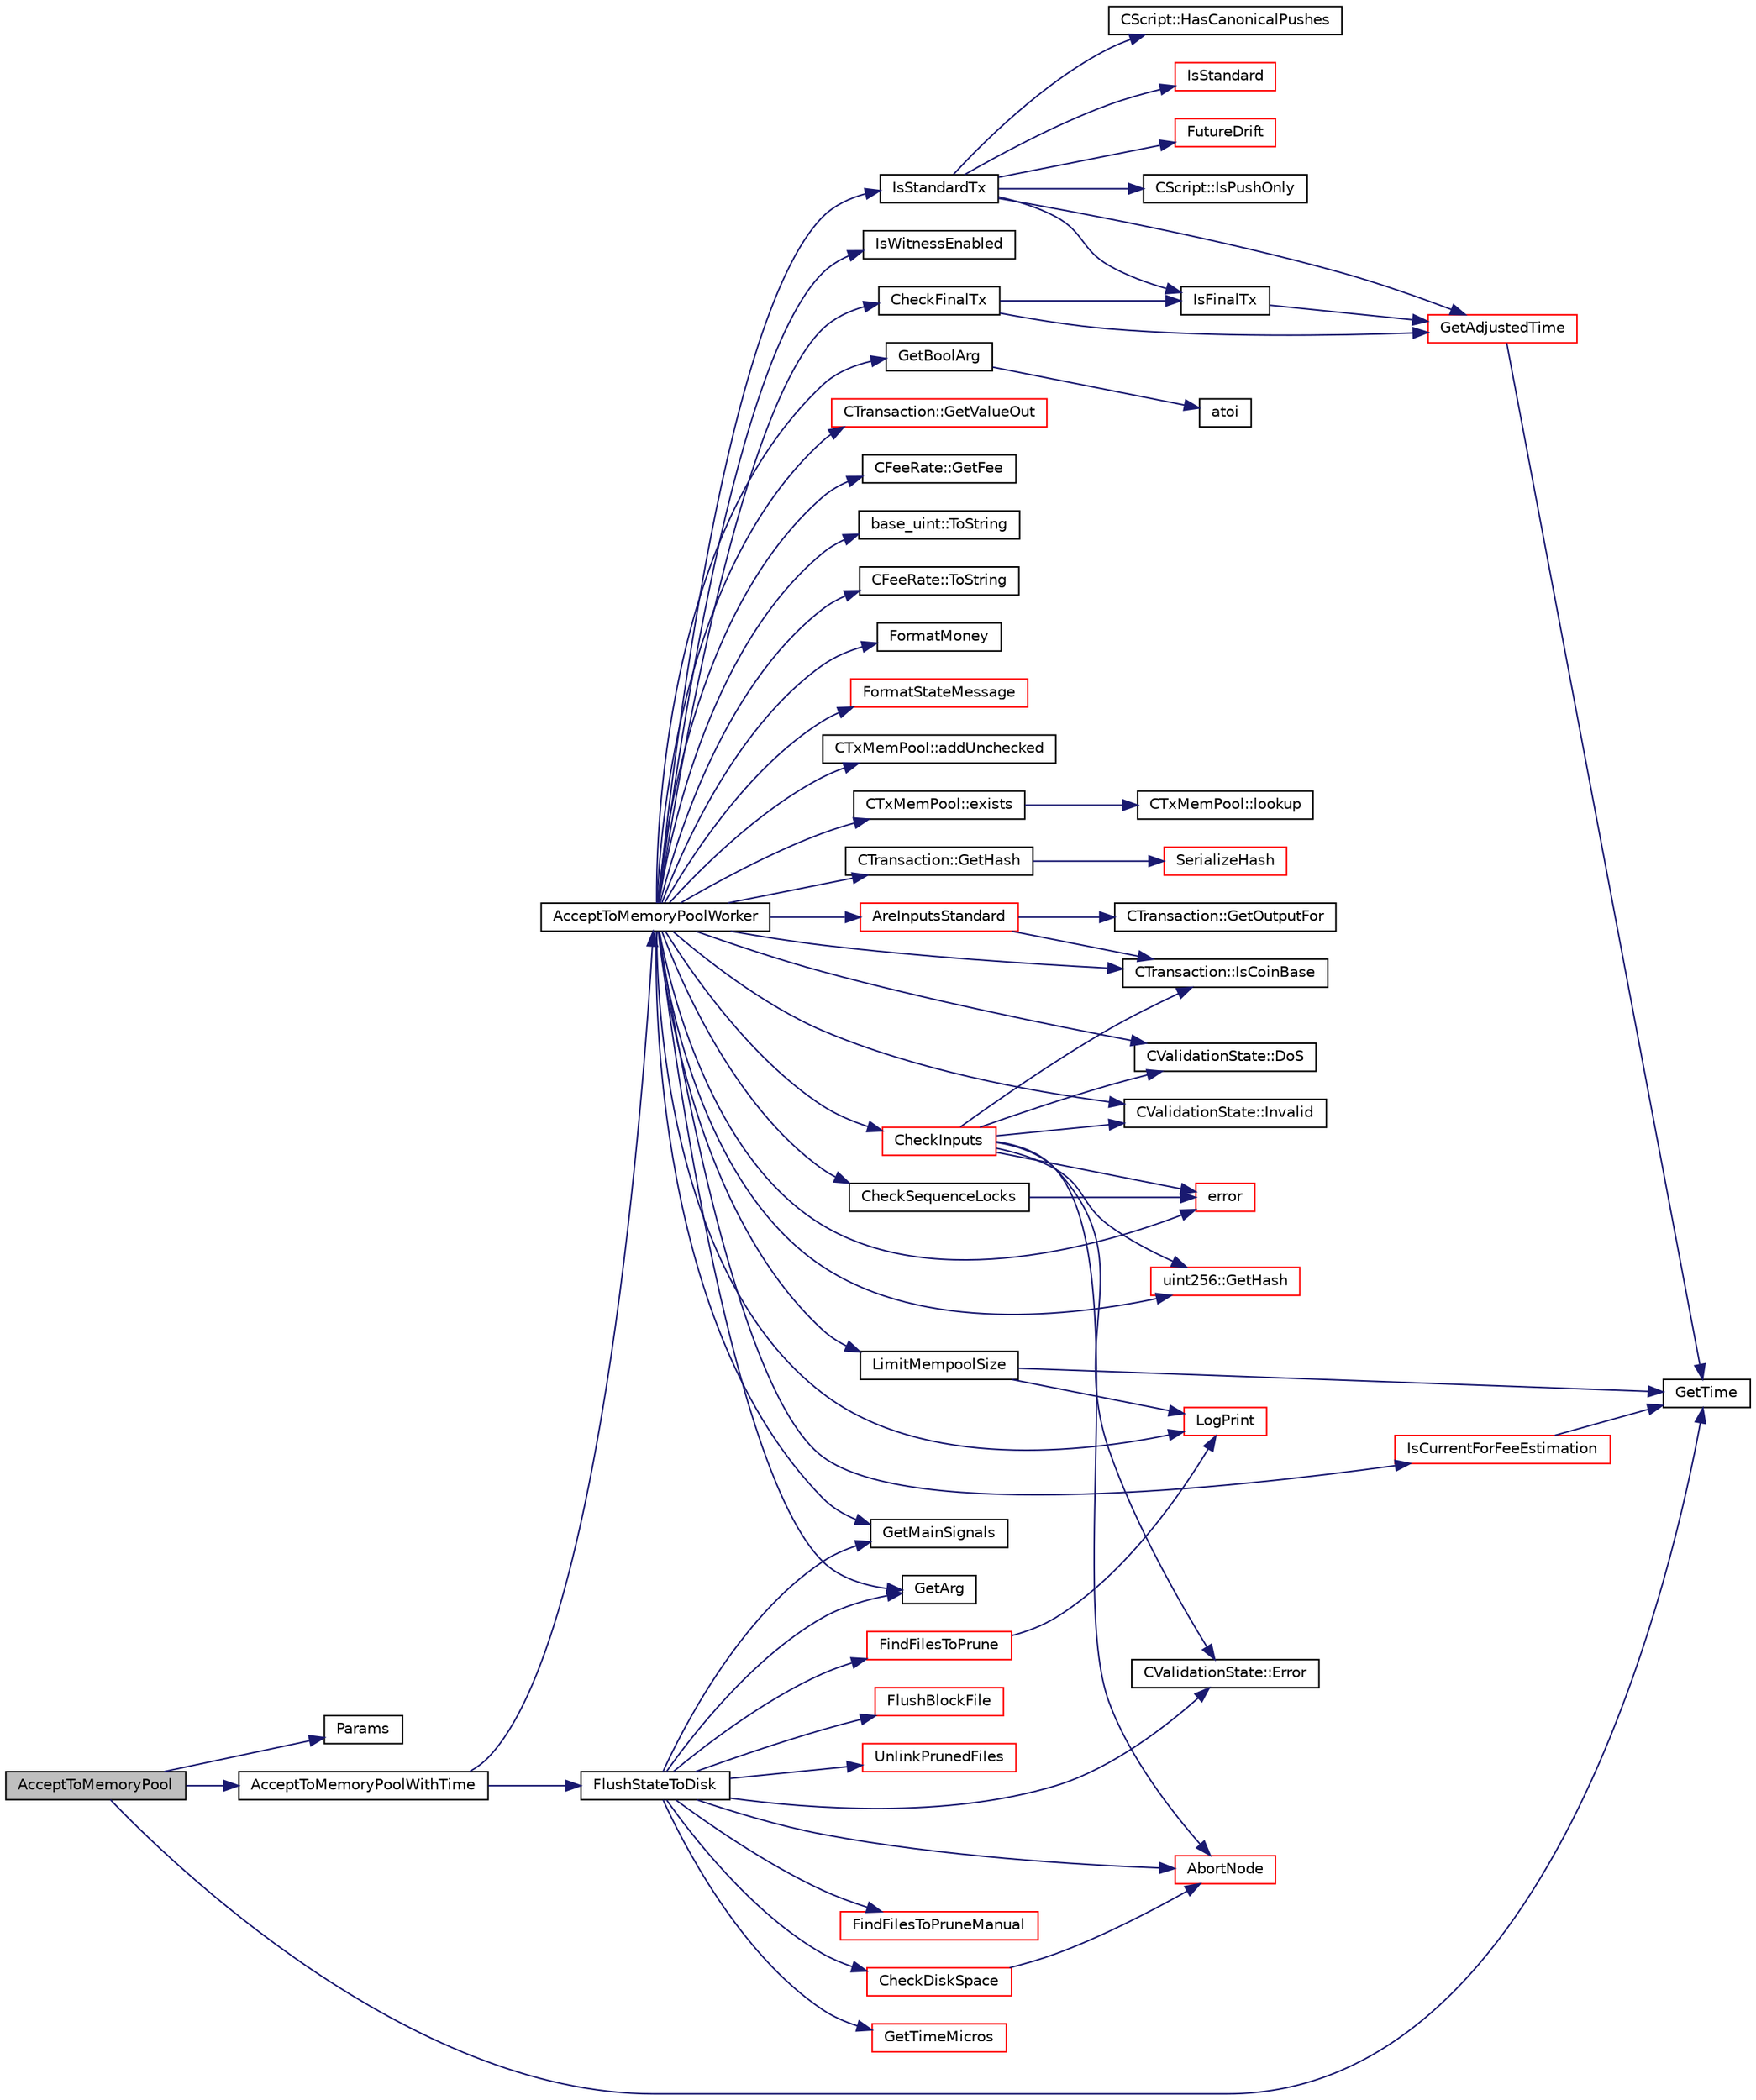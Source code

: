 digraph "AcceptToMemoryPool"
{
  edge [fontname="Helvetica",fontsize="10",labelfontname="Helvetica",labelfontsize="10"];
  node [fontname="Helvetica",fontsize="10",shape=record];
  rankdir="LR";
  Node0 [label="AcceptToMemoryPool",height=0.2,width=0.4,color="black", fillcolor="grey75", style="filled", fontcolor="black"];
  Node0 -> Node1 [color="midnightblue",fontsize="10",style="solid",fontname="Helvetica"];
  Node1 [label="Params",height=0.2,width=0.4,color="black", fillcolor="white", style="filled",URL="$df/dbf/chainparams_8cpp.html#ace5c5b706d71a324a417dd2db394fd4a",tooltip="Return the currently selected parameters. "];
  Node0 -> Node2 [color="midnightblue",fontsize="10",style="solid",fontname="Helvetica"];
  Node2 [label="AcceptToMemoryPoolWithTime",height=0.2,width=0.4,color="black", fillcolor="white", style="filled",URL="$dd/d7d/validation_8cpp.html#a7e5d2eb678cdda338b2dc803a2d4999f",tooltip="(try to) add transaction to memory pool with a specified acceptance time "];
  Node2 -> Node3 [color="midnightblue",fontsize="10",style="solid",fontname="Helvetica"];
  Node3 [label="AcceptToMemoryPoolWorker",height=0.2,width=0.4,color="black", fillcolor="white", style="filled",URL="$dd/d7d/validation_8cpp.html#a274b0623037c72315662a07ecf760176"];
  Node3 -> Node4 [color="midnightblue",fontsize="10",style="solid",fontname="Helvetica"];
  Node4 [label="CTransaction::GetHash",height=0.2,width=0.4,color="black", fillcolor="white", style="filled",URL="$df/d43/class_c_transaction.html#a0b46d80e82ca324e82c2ce3fc1492bfa"];
  Node4 -> Node5 [color="midnightblue",fontsize="10",style="solid",fontname="Helvetica"];
  Node5 [label="SerializeHash",height=0.2,width=0.4,color="red", fillcolor="white", style="filled",URL="$db/dfb/hash_8h.html#a6de694e43f17c62025c6883965b65e63"];
  Node3 -> Node7 [color="midnightblue",fontsize="10",style="solid",fontname="Helvetica"];
  Node7 [label="CTransaction::IsCoinBase",height=0.2,width=0.4,color="black", fillcolor="white", style="filled",URL="$df/d43/class_c_transaction.html#a96256e8ac1bf79ad9c057e48c41132dd"];
  Node3 -> Node8 [color="midnightblue",fontsize="10",style="solid",fontname="Helvetica"];
  Node8 [label="CValidationState::DoS",height=0.2,width=0.4,color="black", fillcolor="white", style="filled",URL="$d5/df6/class_c_validation_state.html#a3c6786d00da8d1c5df25b4c3876409e8"];
  Node3 -> Node9 [color="midnightblue",fontsize="10",style="solid",fontname="Helvetica"];
  Node9 [label="IsWitnessEnabled",height=0.2,width=0.4,color="black", fillcolor="white", style="filled",URL="$dd/d7d/validation_8cpp.html#acb0226867d001d0edd267f2e4842bace",tooltip="Check whether witness commitments are required for block. "];
  Node3 -> Node10 [color="midnightblue",fontsize="10",style="solid",fontname="Helvetica"];
  Node10 [label="GetBoolArg",height=0.2,width=0.4,color="black", fillcolor="white", style="filled",URL="$df/d2d/util_8cpp.html#a64d956f1dda7f9a80ab5d594532b906d",tooltip="Return boolean argument or default value. "];
  Node10 -> Node11 [color="midnightblue",fontsize="10",style="solid",fontname="Helvetica"];
  Node11 [label="atoi",height=0.2,width=0.4,color="black", fillcolor="white", style="filled",URL="$d8/d3c/util_8h.html#aa5ce96ec36f4413f820cec9c1831c070"];
  Node3 -> Node12 [color="midnightblue",fontsize="10",style="solid",fontname="Helvetica"];
  Node12 [label="IsStandardTx",height=0.2,width=0.4,color="black", fillcolor="white", style="filled",URL="$df/d0a/main_8cpp.html#acd163a09d0e4384ebe85dead57730dd7"];
  Node12 -> Node13 [color="midnightblue",fontsize="10",style="solid",fontname="Helvetica"];
  Node13 [label="IsFinalTx",height=0.2,width=0.4,color="black", fillcolor="white", style="filled",URL="$df/d0a/main_8cpp.html#adc332cd7ac94e639bb4239618341be19"];
  Node13 -> Node14 [color="midnightblue",fontsize="10",style="solid",fontname="Helvetica"];
  Node14 [label="GetAdjustedTime",height=0.2,width=0.4,color="red", fillcolor="white", style="filled",URL="$df/d2d/util_8cpp.html#a09f81b9c7650f898cf3cf305b87547e6"];
  Node14 -> Node15 [color="midnightblue",fontsize="10",style="solid",fontname="Helvetica"];
  Node15 [label="GetTime",height=0.2,width=0.4,color="black", fillcolor="white", style="filled",URL="$df/d2d/util_8cpp.html#a46fac5fba8ba905b5f9acb364f5d8c6f"];
  Node12 -> Node17 [color="midnightblue",fontsize="10",style="solid",fontname="Helvetica"];
  Node17 [label="FutureDrift",height=0.2,width=0.4,color="red", fillcolor="white", style="filled",URL="$d4/dbf/main_8h.html#a3ccc18be451c0cbde74b3074e71f9c66"];
  Node12 -> Node14 [color="midnightblue",fontsize="10",style="solid",fontname="Helvetica"];
  Node12 -> Node24 [color="midnightblue",fontsize="10",style="solid",fontname="Helvetica"];
  Node24 [label="CScript::IsPushOnly",height=0.2,width=0.4,color="black", fillcolor="white", style="filled",URL="$d9/d4b/class_c_script.html#a804771eeafb1039672515eabbc823274"];
  Node12 -> Node25 [color="midnightblue",fontsize="10",style="solid",fontname="Helvetica"];
  Node25 [label="CScript::HasCanonicalPushes",height=0.2,width=0.4,color="black", fillcolor="white", style="filled",URL="$d9/d4b/class_c_script.html#ade3c28813e7c242c73a5d59731d589c5"];
  Node12 -> Node26 [color="midnightblue",fontsize="10",style="solid",fontname="Helvetica"];
  Node26 [label="IsStandard",height=0.2,width=0.4,color="red", fillcolor="white", style="filled",URL="$dd/d0f/script_8cpp.html#abb2b48ecfd43dcb01e25d9d4c333a340"];
  Node3 -> Node32 [color="midnightblue",fontsize="10",style="solid",fontname="Helvetica"];
  Node32 [label="CheckFinalTx",height=0.2,width=0.4,color="black", fillcolor="white", style="filled",URL="$dd/d7d/validation_8cpp.html#a7e254ea66e047c3d3ed0bedc5997fc4f",tooltip="Transaction validation functions. "];
  Node32 -> Node14 [color="midnightblue",fontsize="10",style="solid",fontname="Helvetica"];
  Node32 -> Node13 [color="midnightblue",fontsize="10",style="solid",fontname="Helvetica"];
  Node3 -> Node33 [color="midnightblue",fontsize="10",style="solid",fontname="Helvetica"];
  Node33 [label="CTxMemPool::exists",height=0.2,width=0.4,color="black", fillcolor="white", style="filled",URL="$db/d98/class_c_tx_mem_pool.html#a8b7a13b5289ab839d4460f41a7da9789"];
  Node33 -> Node34 [color="midnightblue",fontsize="10",style="solid",fontname="Helvetica"];
  Node34 [label="CTxMemPool::lookup",height=0.2,width=0.4,color="black", fillcolor="white", style="filled",URL="$db/d98/class_c_tx_mem_pool.html#ad6d9966cdeb4b6586f7186e709b4e77e"];
  Node3 -> Node35 [color="midnightblue",fontsize="10",style="solid",fontname="Helvetica"];
  Node35 [label="CValidationState::Invalid",height=0.2,width=0.4,color="black", fillcolor="white", style="filled",URL="$d5/df6/class_c_validation_state.html#a88ff08b67f7f44bb3c7f7053bb1ee6fc"];
  Node3 -> Node36 [color="midnightblue",fontsize="10",style="solid",fontname="Helvetica"];
  Node36 [label="CheckSequenceLocks",height=0.2,width=0.4,color="black", fillcolor="white", style="filled",URL="$dd/d7d/validation_8cpp.html#ad6a438d8b190d5742cc471452da5d709",tooltip="Check if transaction will be BIP 68 final in the next block to be created. "];
  Node36 -> Node37 [color="midnightblue",fontsize="10",style="solid",fontname="Helvetica"];
  Node37 [label="error",height=0.2,width=0.4,color="red", fillcolor="white", style="filled",URL="$d8/d3c/util_8h.html#af8985880cf4ef26df0a5aa2ffcb76662"];
  Node3 -> Node45 [color="midnightblue",fontsize="10",style="solid",fontname="Helvetica"];
  Node45 [label="AreInputsStandard",height=0.2,width=0.4,color="red", fillcolor="white", style="filled",URL="$df/d0a/main_8cpp.html#a29901e539b487e09c90ff90c7560bd9d",tooltip="Check for standard transaction types. "];
  Node45 -> Node7 [color="midnightblue",fontsize="10",style="solid",fontname="Helvetica"];
  Node45 -> Node46 [color="midnightblue",fontsize="10",style="solid",fontname="Helvetica"];
  Node46 [label="CTransaction::GetOutputFor",height=0.2,width=0.4,color="black", fillcolor="white", style="filled",URL="$df/d43/class_c_transaction.html#a6b7535cbc89183563196d24c3b1d53cd"];
  Node3 -> Node109 [color="midnightblue",fontsize="10",style="solid",fontname="Helvetica"];
  Node109 [label="CTransaction::GetValueOut",height=0.2,width=0.4,color="red", fillcolor="white", style="filled",URL="$df/d43/class_c_transaction.html#a9ce7d94c68adb37627d82669b83a7c59",tooltip="Amount of ions spent by this transaction. "];
  Node3 -> Node104 [color="midnightblue",fontsize="10",style="solid",fontname="Helvetica"];
  Node104 [label="GetArg",height=0.2,width=0.4,color="black", fillcolor="white", style="filled",URL="$df/d2d/util_8cpp.html#a24f685720bf40370e5bd2a192ad50cd8",tooltip="Return string argument or default value. "];
  Node3 -> Node111 [color="midnightblue",fontsize="10",style="solid",fontname="Helvetica"];
  Node111 [label="CFeeRate::GetFee",height=0.2,width=0.4,color="black", fillcolor="white", style="filled",URL="$d3/dd1/class_c_fee_rate.html#a1173705aceba99303d6485d1c2f3f9a8",tooltip="Return the fee in satoshis for the given size in bytes. "];
  Node3 -> Node112 [color="midnightblue",fontsize="10",style="solid",fontname="Helvetica"];
  Node112 [label="uint256::GetHash",height=0.2,width=0.4,color="red", fillcolor="white", style="filled",URL="$d2/d86/classuint256.html#a6dfa79998c7cb7def7a6c7c0a6915c58"];
  Node3 -> Node115 [color="midnightblue",fontsize="10",style="solid",fontname="Helvetica"];
  Node115 [label="base_uint::ToString",height=0.2,width=0.4,color="black", fillcolor="white", style="filled",URL="$da/df7/classbase__uint.html#acccba4d9d51a0c36261718ca0cbb293b"];
  Node3 -> Node116 [color="midnightblue",fontsize="10",style="solid",fontname="Helvetica"];
  Node116 [label="CFeeRate::ToString",height=0.2,width=0.4,color="black", fillcolor="white", style="filled",URL="$d3/dd1/class_c_fee_rate.html#a67a2711583d588edd3dfa2dba682f4ce"];
  Node3 -> Node117 [color="midnightblue",fontsize="10",style="solid",fontname="Helvetica"];
  Node117 [label="FormatMoney",height=0.2,width=0.4,color="black", fillcolor="white", style="filled",URL="$df/d2d/util_8cpp.html#a3293aaba439017a99a494cbf39fb5681"];
  Node3 -> Node118 [color="midnightblue",fontsize="10",style="solid",fontname="Helvetica"];
  Node118 [label="CheckInputs",height=0.2,width=0.4,color="red", fillcolor="white", style="filled",URL="$dd/d7d/validation_8cpp.html#a48897c72856156ef5606fc27fe1954f3",tooltip="Check whether all inputs of this transaction are valid (no double spends, scripts & sigs..."];
  Node118 -> Node7 [color="midnightblue",fontsize="10",style="solid",fontname="Helvetica"];
  Node118 -> Node35 [color="midnightblue",fontsize="10",style="solid",fontname="Helvetica"];
  Node118 -> Node8 [color="midnightblue",fontsize="10",style="solid",fontname="Helvetica"];
  Node118 -> Node37 [color="midnightblue",fontsize="10",style="solid",fontname="Helvetica"];
  Node118 -> Node112 [color="midnightblue",fontsize="10",style="solid",fontname="Helvetica"];
  Node118 -> Node178 [color="midnightblue",fontsize="10",style="solid",fontname="Helvetica"];
  Node178 [label="AbortNode",height=0.2,width=0.4,color="red", fillcolor="white", style="filled",URL="$df/d0a/main_8cpp.html#a183c4f45aed59599d1875a80d0cf58ca",tooltip="Abort with a message. "];
  Node118 -> Node180 [color="midnightblue",fontsize="10",style="solid",fontname="Helvetica"];
  Node180 [label="CValidationState::Error",height=0.2,width=0.4,color="black", fillcolor="white", style="filled",URL="$d5/df6/class_c_validation_state.html#abf67ad56f62df5679d47c289684c554c"];
  Node3 -> Node37 [color="midnightblue",fontsize="10",style="solid",fontname="Helvetica"];
  Node3 -> Node147 [color="midnightblue",fontsize="10",style="solid",fontname="Helvetica"];
  Node147 [label="FormatStateMessage",height=0.2,width=0.4,color="red", fillcolor="white", style="filled",URL="$dd/d7d/validation_8cpp.html#a86ed1d2d0837b905d74c2e4192b6c06a",tooltip="Convert CValidationState to a human-readable message for logging. "];
  Node3 -> Node107 [color="midnightblue",fontsize="10",style="solid",fontname="Helvetica"];
  Node107 [label="LogPrint",height=0.2,width=0.4,color="red", fillcolor="white", style="filled",URL="$d8/d3c/util_8h.html#aab1f837a2366f424bdc996fdf6352171"];
  Node3 -> Node216 [color="midnightblue",fontsize="10",style="solid",fontname="Helvetica"];
  Node216 [label="IsCurrentForFeeEstimation",height=0.2,width=0.4,color="red", fillcolor="white", style="filled",URL="$dd/d7d/validation_8cpp.html#ae1607adf127df83982532a298fe0a216"];
  Node216 -> Node15 [color="midnightblue",fontsize="10",style="solid",fontname="Helvetica"];
  Node3 -> Node217 [color="midnightblue",fontsize="10",style="solid",fontname="Helvetica"];
  Node217 [label="CTxMemPool::addUnchecked",height=0.2,width=0.4,color="black", fillcolor="white", style="filled",URL="$db/d98/class_c_tx_mem_pool.html#a1203ac5cf3bdb88af4922705afad555d"];
  Node3 -> Node218 [color="midnightblue",fontsize="10",style="solid",fontname="Helvetica"];
  Node218 [label="LimitMempoolSize",height=0.2,width=0.4,color="black", fillcolor="white", style="filled",URL="$dd/d7d/validation_8cpp.html#a7e7f42c8ba171f4661a9cfa9f4b37fba"];
  Node218 -> Node15 [color="midnightblue",fontsize="10",style="solid",fontname="Helvetica"];
  Node218 -> Node107 [color="midnightblue",fontsize="10",style="solid",fontname="Helvetica"];
  Node3 -> Node197 [color="midnightblue",fontsize="10",style="solid",fontname="Helvetica"];
  Node197 [label="GetMainSignals",height=0.2,width=0.4,color="black", fillcolor="white", style="filled",URL="$d1/dd6/validationinterface_8cpp.html#a0aaad62c8654cb1868295e0682b05866"];
  Node2 -> Node189 [color="midnightblue",fontsize="10",style="solid",fontname="Helvetica"];
  Node189 [label="FlushStateToDisk",height=0.2,width=0.4,color="black", fillcolor="white", style="filled",URL="$dd/d7d/validation_8cpp.html#a788f3aaee688481378aa35a0e776718a",tooltip="Update the on-disk chain state. "];
  Node189 -> Node190 [color="midnightblue",fontsize="10",style="solid",fontname="Helvetica"];
  Node190 [label="FindFilesToPruneManual",height=0.2,width=0.4,color="red", fillcolor="white", style="filled",URL="$dd/d7d/validation_8cpp.html#a7b3cf36109d96522d4aabe9449e42a3a"];
  Node189 -> Node192 [color="midnightblue",fontsize="10",style="solid",fontname="Helvetica"];
  Node192 [label="FindFilesToPrune",height=0.2,width=0.4,color="red", fillcolor="white", style="filled",URL="$dd/d7d/validation_8cpp.html#a1cdff462f05b3641a87b34498673bdee",tooltip="Prune block and undo files (blk???.dat and undo???.dat) so that the disk space used is less than a us..."];
  Node192 -> Node107 [color="midnightblue",fontsize="10",style="solid",fontname="Helvetica"];
  Node189 -> Node164 [color="midnightblue",fontsize="10",style="solid",fontname="Helvetica"];
  Node164 [label="GetTimeMicros",height=0.2,width=0.4,color="red", fillcolor="white", style="filled",URL="$d8/d3c/util_8h.html#a0c5a06b50cd805b1923552114494c029"];
  Node189 -> Node104 [color="midnightblue",fontsize="10",style="solid",fontname="Helvetica"];
  Node189 -> Node175 [color="midnightblue",fontsize="10",style="solid",fontname="Helvetica"];
  Node175 [label="CheckDiskSpace",height=0.2,width=0.4,color="red", fillcolor="white", style="filled",URL="$dd/d7d/validation_8cpp.html#a7d4a97e049394047743b48c0cd0f0791",tooltip="Check whether enough disk space is available for an incoming block. "];
  Node175 -> Node178 [color="midnightblue",fontsize="10",style="solid",fontname="Helvetica"];
  Node189 -> Node180 [color="midnightblue",fontsize="10",style="solid",fontname="Helvetica"];
  Node189 -> Node194 [color="midnightblue",fontsize="10",style="solid",fontname="Helvetica"];
  Node194 [label="FlushBlockFile",height=0.2,width=0.4,color="red", fillcolor="white", style="filled",URL="$dd/d7d/validation_8cpp.html#a60aaca97e87f41ccf0f794d1ff252bff"];
  Node189 -> Node178 [color="midnightblue",fontsize="10",style="solid",fontname="Helvetica"];
  Node189 -> Node196 [color="midnightblue",fontsize="10",style="solid",fontname="Helvetica"];
  Node196 [label="UnlinkPrunedFiles",height=0.2,width=0.4,color="red", fillcolor="white", style="filled",URL="$dd/d7d/validation_8cpp.html#aeec5391c3d81044fb887645b81803b4b",tooltip="Actually unlink the specified files. "];
  Node189 -> Node197 [color="midnightblue",fontsize="10",style="solid",fontname="Helvetica"];
  Node0 -> Node15 [color="midnightblue",fontsize="10",style="solid",fontname="Helvetica"];
}
